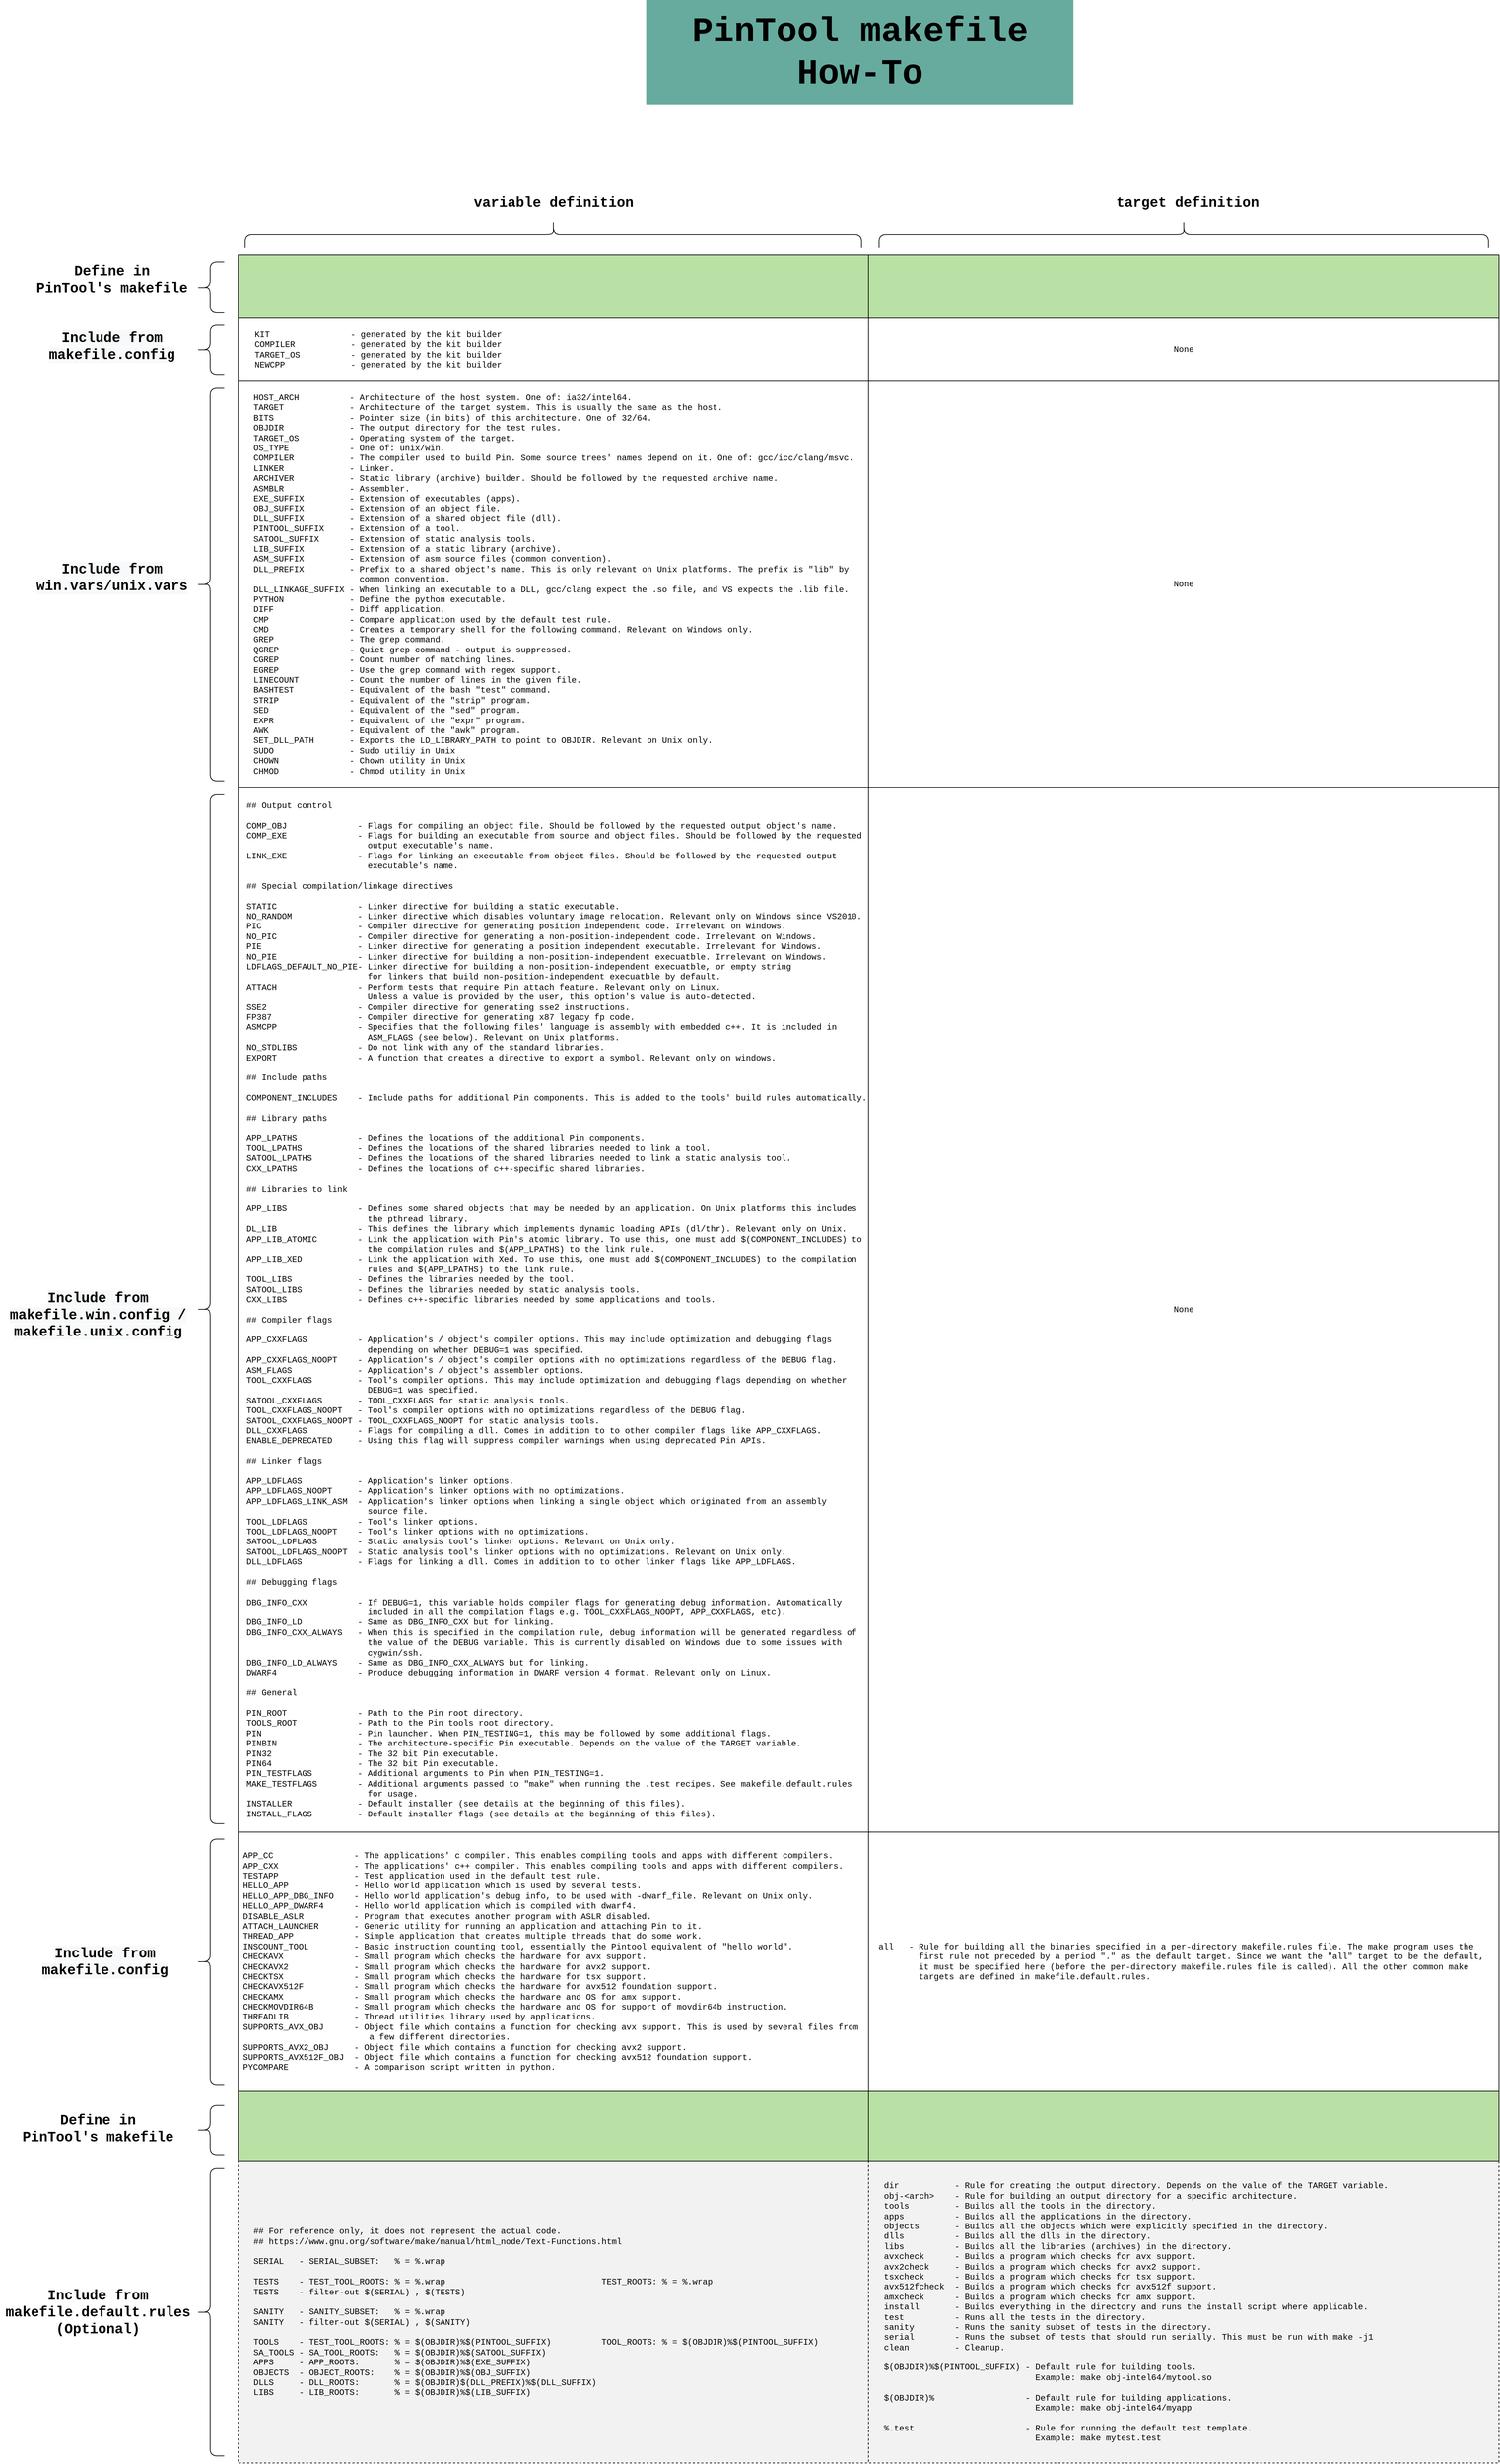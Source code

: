 <mxfile compressed="false" version="16.5.1" type="device">
  <diagram id="liyBdKQC7n4qaKOMsMSS" name="第 1 页">
    <mxGraphModel dx="8907" dy="6029" grid="1" gridSize="10" guides="1" tooltips="1" connect="1" arrows="1" fold="1" page="1" pageScale="1" pageWidth="827" pageHeight="1169" math="0" shadow="0">
      <root>
        <mxCell id="0" />
        <mxCell id="1" parent="0" />
        <mxCell id="MGOL-zu5bAfadH5uUNT9-44" value="" style="rounded=0;whiteSpace=wrap;html=1;fontFamily=Courier New;fontColor=#000000;strokeWidth=1;fillColor=#FFFFFF;" parent="1" vertex="1">
          <mxGeometry x="-160" y="1880" width="900" height="370" as="geometry" />
        </mxCell>
        <mxCell id="MGOL-zu5bAfadH5uUNT9-37" value="" style="rounded=0;whiteSpace=wrap;html=1;fontFamily=Courier New;fontColor=#000000;strokeWidth=1;fillColor=#FFFFFF;" parent="1" vertex="1">
          <mxGeometry x="-1060" y="1880" width="900" height="370" as="geometry" />
        </mxCell>
        <mxCell id="MGOL-zu5bAfadH5uUNT9-32" value="" style="rounded=0;whiteSpace=wrap;html=1;fontFamily=Courier New;fontColor=#000000;strokeWidth=1;fillColor=#FFFFFF;" parent="1" vertex="1">
          <mxGeometry x="-1060" y="-280" width="900" height="90" as="geometry" />
        </mxCell>
        <mxCell id="MGOL-zu5bAfadH5uUNT9-29" value="" style="rounded=0;whiteSpace=wrap;html=1;fontFamily=Courier New;fontColor=#000000;strokeWidth=1;fillColor=#B9E0A5;" parent="1" vertex="1">
          <mxGeometry x="-1060" y="-370" width="900" height="90" as="geometry" />
        </mxCell>
        <mxCell id="MGOL-zu5bAfadH5uUNT9-23" value="" style="rounded=0;whiteSpace=wrap;html=1;fontFamily=Courier New;fontColor=#000000;strokeWidth=1;fillColor=#FFFFFF;" parent="1" vertex="1">
          <mxGeometry x="-1060" y="-190" width="900" height="580" as="geometry" />
        </mxCell>
        <mxCell id="MGOL-zu5bAfadH5uUNT9-22" value="&lt;p style=&quot;line-height: 1.2&quot;&gt;&lt;/p&gt;&lt;div&gt;HOST_ARCH&amp;nbsp; &amp;nbsp; &amp;nbsp; &amp;nbsp; &amp;nbsp; - Architecture of the host system. One of: ia32/intel64.&lt;/div&gt;&lt;div&gt;TARGET&amp;nbsp; &amp;nbsp; &amp;nbsp; &amp;nbsp; &amp;nbsp; &amp;nbsp; &amp;nbsp;- Architecture of the target system. This is usually the same as the host.&lt;/div&gt;&lt;div&gt;BITS&amp;nbsp; &amp;nbsp; &amp;nbsp; &amp;nbsp; &amp;nbsp; &amp;nbsp; &amp;nbsp; &amp;nbsp;- Pointer size (in bits) of this architecture. One of 32/64.&lt;/div&gt;&lt;div&gt;OBJDIR&amp;nbsp; &amp;nbsp; &amp;nbsp; &amp;nbsp; &amp;nbsp; &amp;nbsp; &amp;nbsp;- The output directory for the test rules.&lt;/div&gt;&lt;div&gt;TARGET_OS&amp;nbsp; &amp;nbsp; &amp;nbsp; &amp;nbsp; &amp;nbsp; - Operating system of the target.&lt;/div&gt;&lt;div&gt;OS_TYPE&amp;nbsp; &amp;nbsp; &amp;nbsp; &amp;nbsp; &amp;nbsp; &amp;nbsp; - One of: unix/win.&lt;/div&gt;&lt;div&gt;COMPILER&amp;nbsp; &amp;nbsp; &amp;nbsp; &amp;nbsp; &amp;nbsp; &amp;nbsp;- The compiler used to build Pin. Some source trees&#39; names depend on it. One of: gcc/icc/clang/msvc.&lt;/div&gt;&lt;div&gt;LINKER&amp;nbsp; &amp;nbsp; &amp;nbsp; &amp;nbsp; &amp;nbsp; &amp;nbsp; &amp;nbsp;- Linker.&lt;/div&gt;&lt;div&gt;ARCHIVER&amp;nbsp; &amp;nbsp; &amp;nbsp; &amp;nbsp; &amp;nbsp; &amp;nbsp;- Static library (archive) builder. Should be followed by the requested archive name.&lt;/div&gt;&lt;div&gt;ASMBLR&amp;nbsp; &amp;nbsp; &amp;nbsp; &amp;nbsp; &amp;nbsp; &amp;nbsp; &amp;nbsp;- Assembler.&lt;/div&gt;&lt;div&gt;EXE_SUFFIX&amp;nbsp; &amp;nbsp; &amp;nbsp; &amp;nbsp; &amp;nbsp;- Extension of executables (apps).&lt;/div&gt;&lt;div&gt;OBJ_SUFFIX&amp;nbsp; &amp;nbsp; &amp;nbsp; &amp;nbsp; &amp;nbsp;- Extension of an object file.&lt;/div&gt;&lt;div&gt;DLL_SUFFIX&amp;nbsp; &amp;nbsp; &amp;nbsp; &amp;nbsp; &amp;nbsp;- Extension of a shared object file (dll).&lt;/div&gt;&lt;div&gt;PINTOOL_SUFFIX&amp;nbsp; &amp;nbsp; &amp;nbsp;- Extension of a tool.&lt;/div&gt;&lt;div&gt;SATOOL_SUFFIX&amp;nbsp; &amp;nbsp; &amp;nbsp; - Extension of static analysis tools.&lt;/div&gt;&lt;div&gt;LIB_SUFFIX&amp;nbsp; &amp;nbsp; &amp;nbsp; &amp;nbsp; &amp;nbsp;- Extension of a static library (archive).&lt;/div&gt;&lt;div&gt;ASM_SUFFIX&amp;nbsp; &amp;nbsp; &amp;nbsp; &amp;nbsp; &amp;nbsp;- Extension of asm source files (common convention).&lt;/div&gt;&lt;div&gt;DLL_PREFIX&amp;nbsp; &amp;nbsp; &amp;nbsp; &amp;nbsp; &amp;nbsp;- Prefix to a shared object&#39;s name. This is only relevant on Unix platforms. The prefix is &quot;lib&quot; by&lt;/div&gt;&lt;div&gt;&amp;nbsp; &amp;nbsp; &amp;nbsp; &amp;nbsp; &amp;nbsp; &amp;nbsp; &amp;nbsp; &amp;nbsp; &amp;nbsp; &amp;nbsp; &amp;nbsp;common convention.&lt;/div&gt;&lt;div&gt;DLL_LINKAGE_SUFFIX - When linking an executable to a DLL, gcc/clang expect the .so file, and VS expects the .lib file.&lt;/div&gt;&lt;div&gt;PYTHON&amp;nbsp; &amp;nbsp; &amp;nbsp; &amp;nbsp; &amp;nbsp; &amp;nbsp; &amp;nbsp;- Define the python executable.&lt;/div&gt;&lt;div&gt;DIFF&amp;nbsp; &amp;nbsp; &amp;nbsp; &amp;nbsp; &amp;nbsp; &amp;nbsp; &amp;nbsp; &amp;nbsp;- Diff application.&lt;/div&gt;&lt;div&gt;CMP&amp;nbsp; &amp;nbsp; &amp;nbsp; &amp;nbsp; &amp;nbsp; &amp;nbsp; &amp;nbsp; &amp;nbsp; - Compare application used by the default test rule.&lt;/div&gt;&lt;div&gt;CMD&amp;nbsp; &amp;nbsp; &amp;nbsp; &amp;nbsp; &amp;nbsp; &amp;nbsp; &amp;nbsp; &amp;nbsp; - Creates a temporary shell for the following command. Relevant on Windows only.&lt;/div&gt;&lt;div&gt;GREP&amp;nbsp; &amp;nbsp; &amp;nbsp; &amp;nbsp; &amp;nbsp; &amp;nbsp; &amp;nbsp; &amp;nbsp;- The grep command.&lt;/div&gt;&lt;div&gt;QGREP&amp;nbsp; &amp;nbsp; &amp;nbsp; &amp;nbsp; &amp;nbsp; &amp;nbsp; &amp;nbsp; - Quiet grep command - output is suppressed.&lt;/div&gt;&lt;div&gt;CGREP&amp;nbsp; &amp;nbsp; &amp;nbsp; &amp;nbsp; &amp;nbsp; &amp;nbsp; &amp;nbsp; - Count number of matching lines.&lt;/div&gt;&lt;div&gt;EGREP&amp;nbsp; &amp;nbsp; &amp;nbsp; &amp;nbsp; &amp;nbsp; &amp;nbsp; &amp;nbsp; - Use the grep command with regex support.&lt;/div&gt;&lt;div&gt;LINECOUNT&amp;nbsp; &amp;nbsp; &amp;nbsp; &amp;nbsp; &amp;nbsp; - Count the number of lines in the given file.&lt;/div&gt;&lt;div&gt;BASHTEST&amp;nbsp; &amp;nbsp; &amp;nbsp; &amp;nbsp; &amp;nbsp; &amp;nbsp;- Equivalent of the bash &quot;test&quot; command.&lt;/div&gt;&lt;div&gt;STRIP&amp;nbsp; &amp;nbsp; &amp;nbsp; &amp;nbsp; &amp;nbsp; &amp;nbsp; &amp;nbsp; - Equivalent of the &quot;strip&quot; program.&lt;/div&gt;&lt;div&gt;SED&amp;nbsp; &amp;nbsp; &amp;nbsp; &amp;nbsp; &amp;nbsp; &amp;nbsp; &amp;nbsp; &amp;nbsp; - Equivalent of the &quot;sed&quot; program.&lt;/div&gt;&lt;div&gt;EXPR&amp;nbsp; &amp;nbsp; &amp;nbsp; &amp;nbsp; &amp;nbsp; &amp;nbsp; &amp;nbsp; &amp;nbsp;- Equivalent of the &quot;expr&quot; program.&lt;/div&gt;&lt;div&gt;AWK&amp;nbsp; &amp;nbsp; &amp;nbsp; &amp;nbsp; &amp;nbsp; &amp;nbsp; &amp;nbsp; &amp;nbsp; - Equivalent of the &quot;awk&quot; program.&lt;/div&gt;&lt;div&gt;SET_DLL_PATH&amp;nbsp; &amp;nbsp; &amp;nbsp; &amp;nbsp;- Exports the LD_LIBRARY_PATH to point to OBJDIR. Relevant on Unix only.&lt;/div&gt;&lt;div&gt;SUDO&amp;nbsp; &amp;nbsp; &amp;nbsp; &amp;nbsp; &amp;nbsp; &amp;nbsp; &amp;nbsp; &amp;nbsp;- Sudo utiliy in Unix&lt;/div&gt;&lt;div&gt;CHOWN&amp;nbsp; &amp;nbsp; &amp;nbsp; &amp;nbsp; &amp;nbsp; &amp;nbsp; &amp;nbsp; - Chown utility in Unix&lt;/div&gt;&lt;div&gt;CHMOD&amp;nbsp; &amp;nbsp; &amp;nbsp; &amp;nbsp; &amp;nbsp; &amp;nbsp; &amp;nbsp; - Chmod utility in Unix&lt;/div&gt;&lt;p&gt;&lt;/p&gt;" style="text;html=1;strokeColor=none;fillColor=none;align=left;verticalAlign=middle;whiteSpace=wrap;rounded=0;fontFamily=Courier New;fontColor=#000000;" parent="1" vertex="1">
          <mxGeometry x="-1040" y="-180" width="870" height="560" as="geometry" />
        </mxCell>
        <mxCell id="MGOL-zu5bAfadH5uUNT9-24" value="None" style="rounded=0;whiteSpace=wrap;html=1;fontFamily=Courier New;fontColor=#000000;strokeWidth=1;fillColor=#FFFFFF;" parent="1" vertex="1">
          <mxGeometry x="-160" y="-190" width="900" height="580" as="geometry" />
        </mxCell>
        <mxCell id="MGOL-zu5bAfadH5uUNT9-26" value="" style="rounded=0;whiteSpace=wrap;html=1;fontFamily=Courier New;fontColor=#000000;strokeWidth=1;fillColor=#FFFFFF;" parent="1" vertex="1">
          <mxGeometry x="-1060" y="390" width="900" height="1490" as="geometry" />
        </mxCell>
        <mxCell id="MGOL-zu5bAfadH5uUNT9-27" value="" style="rounded=0;whiteSpace=wrap;html=1;fontFamily=Courier New;fontColor=#000000;strokeWidth=1;fillColor=#B9E0A5;" parent="1" vertex="1">
          <mxGeometry x="-160" y="-370" width="900" height="90" as="geometry" />
        </mxCell>
        <mxCell id="MGOL-zu5bAfadH5uUNT9-31" value="&lt;div&gt;KIT&amp;nbsp; &amp;nbsp; &amp;nbsp; &amp;nbsp; &amp;nbsp; &amp;nbsp; &amp;nbsp; &amp;nbsp; - generated by the kit builder&lt;/div&gt;&lt;div&gt;COMPILER&amp;nbsp; &amp;nbsp; &amp;nbsp; &amp;nbsp; &amp;nbsp; &amp;nbsp;- generated by the kit builder&lt;/div&gt;&lt;div&gt;TARGET_OS&amp;nbsp; &amp;nbsp; &amp;nbsp; &amp;nbsp; &amp;nbsp; - generated by the kit builder&lt;/div&gt;&lt;div&gt;NEWCPP&amp;nbsp; &amp;nbsp; &amp;nbsp; &amp;nbsp; &amp;nbsp; &amp;nbsp; &amp;nbsp;- generated by the kit builder&lt;/div&gt;" style="text;html=1;strokeColor=none;fillColor=none;align=center;verticalAlign=middle;whiteSpace=wrap;rounded=0;fontFamily=Courier New;fontColor=#000000;" parent="1" vertex="1">
          <mxGeometry x="-1050" y="-270" width="380" height="70" as="geometry" />
        </mxCell>
        <mxCell id="MGOL-zu5bAfadH5uUNT9-33" value="None" style="rounded=0;whiteSpace=wrap;html=1;fontFamily=Courier New;fontColor=#000000;strokeWidth=1;fillColor=#FFFFFF;" parent="1" vertex="1">
          <mxGeometry x="-160" y="-280" width="900" height="90" as="geometry" />
        </mxCell>
        <mxCell id="MGOL-zu5bAfadH5uUNT9-35" value="&lt;div&gt;## Output control&lt;/div&gt;&lt;div&gt;&lt;br&gt;&lt;/div&gt;&lt;div&gt;COMP_OBJ&amp;nbsp; &amp;nbsp; &amp;nbsp; &amp;nbsp; &amp;nbsp; &amp;nbsp; &amp;nbsp; - Flags for compiling an object file. Should be followed by the requested output object&#39;s name.&lt;/div&gt;&lt;div&gt;COMP_EXE&amp;nbsp; &amp;nbsp; &amp;nbsp; &amp;nbsp; &amp;nbsp; &amp;nbsp; &amp;nbsp; - Flags for building an executable from source and object files. Should be followed by the requested&lt;/div&gt;&lt;div&gt;&amp;nbsp; &amp;nbsp; &amp;nbsp; &amp;nbsp; &amp;nbsp; &amp;nbsp; &amp;nbsp; &amp;nbsp; &amp;nbsp; &amp;nbsp; &amp;nbsp; &amp;nbsp; output executable&#39;s name.&lt;/div&gt;&lt;div&gt;LINK_EXE&amp;nbsp; &amp;nbsp; &amp;nbsp; &amp;nbsp; &amp;nbsp; &amp;nbsp; &amp;nbsp; - Flags for linking an executable from object files. Should be followed by the requested output&lt;/div&gt;&lt;div&gt;&amp;nbsp; &amp;nbsp; &amp;nbsp; &amp;nbsp; &amp;nbsp; &amp;nbsp; &amp;nbsp; &amp;nbsp; &amp;nbsp; &amp;nbsp; &amp;nbsp; &amp;nbsp; executable&#39;s name.&lt;/div&gt;&lt;div&gt;&lt;br&gt;&lt;/div&gt;&lt;div&gt;## Special compilation/linkage directives&lt;/div&gt;&lt;div&gt;&lt;br&gt;&lt;/div&gt;&lt;div&gt;STATIC&amp;nbsp; &amp;nbsp; &amp;nbsp; &amp;nbsp; &amp;nbsp; &amp;nbsp; &amp;nbsp; &amp;nbsp; - Linker directive for building a static executable.&lt;/div&gt;&lt;div&gt;NO_RANDOM&amp;nbsp; &amp;nbsp; &amp;nbsp; &amp;nbsp; &amp;nbsp; &amp;nbsp; &amp;nbsp;- Linker directive which disables voluntary image relocation. Relevant only on Windows since VS2010.&lt;/div&gt;&lt;div&gt;PIC&amp;nbsp; &amp;nbsp; &amp;nbsp; &amp;nbsp; &amp;nbsp; &amp;nbsp; &amp;nbsp; &amp;nbsp; &amp;nbsp; &amp;nbsp;- Compiler directive for generating position independent code. Irrelevant on Windows.&lt;/div&gt;&lt;div&gt;NO_PIC&amp;nbsp; &amp;nbsp; &amp;nbsp; &amp;nbsp; &amp;nbsp; &amp;nbsp; &amp;nbsp; &amp;nbsp; - Compiler directive for generating a non-position-independent code. Irrelevant on Windows.&lt;/div&gt;&lt;div&gt;PIE&amp;nbsp; &amp;nbsp; &amp;nbsp; &amp;nbsp; &amp;nbsp; &amp;nbsp; &amp;nbsp; &amp;nbsp; &amp;nbsp; &amp;nbsp;- Linker directive for generating a position independent executable. Irrelevant for Windows.&lt;/div&gt;&lt;div&gt;NO_PIE&amp;nbsp; &amp;nbsp; &amp;nbsp; &amp;nbsp; &amp;nbsp; &amp;nbsp; &amp;nbsp; &amp;nbsp; - Linker directive for building a non-position-independent execuatble. Irrelevant on Windows.&lt;/div&gt;&lt;div&gt;LDFLAGS_DEFAULT_NO_PIE- Linker directive for building a non-position-independent execuatble, or empty string&lt;/div&gt;&lt;div&gt;&amp;nbsp; &amp;nbsp; &amp;nbsp; &amp;nbsp; &amp;nbsp; &amp;nbsp; &amp;nbsp; &amp;nbsp; &amp;nbsp; &amp;nbsp; &amp;nbsp; &amp;nbsp; for linkers that build non-position-independent execuatble by default.&lt;/div&gt;&lt;div&gt;ATTACH&amp;nbsp; &amp;nbsp; &amp;nbsp; &amp;nbsp; &amp;nbsp; &amp;nbsp; &amp;nbsp; &amp;nbsp; - Perform tests that require Pin attach feature. Relevant only on Linux.&lt;/div&gt;&lt;div&gt;&amp;nbsp; &amp;nbsp; &amp;nbsp; &amp;nbsp; &amp;nbsp; &amp;nbsp; &amp;nbsp; &amp;nbsp; &amp;nbsp; &amp;nbsp; &amp;nbsp; &amp;nbsp; Unless a value is provided by the user, this option&#39;s value is auto-detected.&lt;/div&gt;&lt;div&gt;SSE2&amp;nbsp; &amp;nbsp; &amp;nbsp; &amp;nbsp; &amp;nbsp; &amp;nbsp; &amp;nbsp; &amp;nbsp; &amp;nbsp; - Compiler directive for generating sse2 instructions.&lt;/div&gt;&lt;div&gt;FP387&amp;nbsp; &amp;nbsp; &amp;nbsp; &amp;nbsp; &amp;nbsp; &amp;nbsp; &amp;nbsp; &amp;nbsp; &amp;nbsp;- Compiler directive for generating x87 legacy fp code.&lt;/div&gt;&lt;div&gt;ASMCPP&amp;nbsp; &amp;nbsp; &amp;nbsp; &amp;nbsp; &amp;nbsp; &amp;nbsp; &amp;nbsp; &amp;nbsp; - Specifies that the following files&#39; language is assembly with embedded c++. It is included in&lt;/div&gt;&lt;div&gt;&amp;nbsp; &amp;nbsp; &amp;nbsp; &amp;nbsp; &amp;nbsp; &amp;nbsp; &amp;nbsp; &amp;nbsp; &amp;nbsp; &amp;nbsp; &amp;nbsp; &amp;nbsp; ASM_FLAGS (see below). Relevant on Unix platforms.&lt;/div&gt;&lt;div&gt;NO_STDLIBS&amp;nbsp; &amp;nbsp; &amp;nbsp; &amp;nbsp; &amp;nbsp; &amp;nbsp; - Do not link with any of the standard libraries.&lt;/div&gt;&lt;div&gt;EXPORT&amp;nbsp; &amp;nbsp; &amp;nbsp; &amp;nbsp; &amp;nbsp; &amp;nbsp; &amp;nbsp; &amp;nbsp; - A function that creates a directive to export a symbol. Relevant only on windows.&lt;/div&gt;&lt;div&gt;&lt;br&gt;&lt;/div&gt;&lt;div&gt;## Include paths&lt;/div&gt;&lt;div&gt;&lt;br&gt;&lt;/div&gt;&lt;div&gt;COMPONENT_INCLUDES&amp;nbsp; &amp;nbsp; - Include paths for additional Pin components. This is added to the tools&#39; build rules automatically.&lt;/div&gt;&lt;div&gt;&lt;br&gt;&lt;/div&gt;&lt;div&gt;## Library paths&lt;/div&gt;&lt;div&gt;&lt;br&gt;&lt;/div&gt;&lt;div&gt;APP_LPATHS&amp;nbsp; &amp;nbsp; &amp;nbsp; &amp;nbsp; &amp;nbsp; &amp;nbsp; - Defines the locations of the additional Pin components.&lt;/div&gt;&lt;div&gt;TOOL_LPATHS&amp;nbsp; &amp;nbsp; &amp;nbsp; &amp;nbsp; &amp;nbsp; &amp;nbsp;- Defines the locations of the shared libraries needed to link a tool.&lt;/div&gt;&lt;div&gt;SATOOL_LPATHS&amp;nbsp; &amp;nbsp; &amp;nbsp; &amp;nbsp; &amp;nbsp;- Defines the locations of the shared libraries needed to link a static analysis tool.&lt;/div&gt;&lt;div&gt;CXX_LPATHS&amp;nbsp; &amp;nbsp; &amp;nbsp; &amp;nbsp; &amp;nbsp; &amp;nbsp; - Defines the locations of c++-specific shared libraries.&lt;/div&gt;&lt;div&gt;&lt;br&gt;&lt;/div&gt;&lt;div&gt;## Libraries to link&lt;/div&gt;&lt;div&gt;&lt;br&gt;&lt;/div&gt;&lt;div&gt;APP_LIBS&amp;nbsp; &amp;nbsp; &amp;nbsp; &amp;nbsp; &amp;nbsp; &amp;nbsp; &amp;nbsp; - Defines some shared objects that may be needed by an application. On Unix platforms this includes&lt;/div&gt;&lt;div&gt;&amp;nbsp; &amp;nbsp; &amp;nbsp; &amp;nbsp; &amp;nbsp; &amp;nbsp; &amp;nbsp; &amp;nbsp; &amp;nbsp; &amp;nbsp; &amp;nbsp; &amp;nbsp; the pthread library.&lt;/div&gt;&lt;div&gt;DL_LIB&amp;nbsp; &amp;nbsp; &amp;nbsp; &amp;nbsp; &amp;nbsp; &amp;nbsp; &amp;nbsp; &amp;nbsp; - This defines the library which implements dynamic loading APIs (dl/thr). Relevant only on Unix.&lt;/div&gt;&lt;div&gt;APP_LIB_ATOMIC&amp;nbsp; &amp;nbsp; &amp;nbsp; &amp;nbsp; - Link the application with Pin&#39;s atomic library. To use this, one must add $(COMPONENT_INCLUDES) to&lt;/div&gt;&lt;div&gt;&amp;nbsp; &amp;nbsp; &amp;nbsp; &amp;nbsp; &amp;nbsp; &amp;nbsp; &amp;nbsp; &amp;nbsp; &amp;nbsp; &amp;nbsp; &amp;nbsp; &amp;nbsp; the compilation rules and $(APP_LPATHS) to the link rule.&lt;/div&gt;&lt;div&gt;APP_LIB_XED&amp;nbsp; &amp;nbsp; &amp;nbsp; &amp;nbsp; &amp;nbsp; &amp;nbsp;- Link the application with Xed. To use this, one must add $(COMPONENT_INCLUDES) to the compilation&lt;/div&gt;&lt;div&gt;&amp;nbsp; &amp;nbsp; &amp;nbsp; &amp;nbsp; &amp;nbsp; &amp;nbsp; &amp;nbsp; &amp;nbsp; &amp;nbsp; &amp;nbsp; &amp;nbsp; &amp;nbsp; rules and $(APP_LPATHS) to the link rule.&lt;/div&gt;&lt;div&gt;TOOL_LIBS&amp;nbsp; &amp;nbsp; &amp;nbsp; &amp;nbsp; &amp;nbsp; &amp;nbsp; &amp;nbsp;- Defines the libraries needed by the tool.&lt;/div&gt;&lt;div&gt;SATOOL_LIBS&amp;nbsp; &amp;nbsp; &amp;nbsp; &amp;nbsp; &amp;nbsp; &amp;nbsp;- Defines the libraries needed by static analysis tools.&lt;/div&gt;&lt;div&gt;CXX_LIBS&amp;nbsp; &amp;nbsp; &amp;nbsp; &amp;nbsp; &amp;nbsp; &amp;nbsp; &amp;nbsp; - Defines c++-specific libraries needed by some applications and tools.&lt;/div&gt;&lt;div&gt;&lt;br&gt;&lt;/div&gt;&lt;div&gt;## Compiler flags&lt;/div&gt;&lt;div&gt;&lt;br&gt;&lt;/div&gt;&lt;div&gt;APP_CXXFLAGS&amp;nbsp; &amp;nbsp; &amp;nbsp; &amp;nbsp; &amp;nbsp; - Application&#39;s / object&#39;s compiler options. This may include optimization and debugging flags&lt;/div&gt;&lt;div&gt;&amp;nbsp; &amp;nbsp; &amp;nbsp; &amp;nbsp; &amp;nbsp; &amp;nbsp; &amp;nbsp; &amp;nbsp; &amp;nbsp; &amp;nbsp; &amp;nbsp; &amp;nbsp; depending on whether DEBUG=1 was specified.&lt;/div&gt;&lt;div&gt;APP_CXXFLAGS_NOOPT&amp;nbsp; &amp;nbsp; - Application&#39;s / object&#39;s compiler options with no optimizations regardless of the DEBUG flag.&lt;/div&gt;&lt;div&gt;ASM_FLAGS&amp;nbsp; &amp;nbsp; &amp;nbsp; &amp;nbsp; &amp;nbsp; &amp;nbsp; &amp;nbsp;- Application&#39;s / object&#39;s assembler options.&lt;/div&gt;&lt;div&gt;TOOL_CXXFLAGS&amp;nbsp; &amp;nbsp; &amp;nbsp; &amp;nbsp; &amp;nbsp;- Tool&#39;s compiler options. This may include optimization and debugging flags depending on whether&lt;/div&gt;&lt;div&gt;&amp;nbsp; &amp;nbsp; &amp;nbsp; &amp;nbsp; &amp;nbsp; &amp;nbsp; &amp;nbsp; &amp;nbsp; &amp;nbsp; &amp;nbsp; &amp;nbsp; &amp;nbsp; DEBUG=1 was specified.&lt;/div&gt;&lt;div&gt;SATOOL_CXXFLAGS&amp;nbsp; &amp;nbsp; &amp;nbsp; &amp;nbsp;- TOOL_CXXFLAGS for static analysis tools.&lt;/div&gt;&lt;div&gt;TOOL_CXXFLAGS_NOOPT&amp;nbsp; &amp;nbsp;- Tool&#39;s compiler options with no optimizations regardless of the DEBUG flag.&lt;/div&gt;&lt;div&gt;SATOOL_CXXFLAGS_NOOPT - TOOL_CXXFLAGS_NOOPT for static analysis tools.&lt;/div&gt;&lt;div&gt;DLL_CXXFLAGS&amp;nbsp; &amp;nbsp; &amp;nbsp; &amp;nbsp; &amp;nbsp; - Flags for compiling a dll. Comes in addition to to other compiler flags like APP_CXXFLAGS.&lt;/div&gt;&lt;div&gt;ENABLE_DEPRECATED&amp;nbsp; &amp;nbsp; &amp;nbsp;- Using this flag will suppress compiler warnings when using deprecated Pin APIs.&lt;/div&gt;&lt;div&gt;&lt;br&gt;&lt;/div&gt;&lt;div&gt;## Linker flags&lt;/div&gt;&lt;div&gt;&lt;br&gt;&lt;/div&gt;&lt;div&gt;APP_LDFLAGS&amp;nbsp; &amp;nbsp; &amp;nbsp; &amp;nbsp; &amp;nbsp; &amp;nbsp;- Application&#39;s linker options.&lt;/div&gt;&lt;div&gt;APP_LDFLAGS_NOOPT&amp;nbsp; &amp;nbsp; &amp;nbsp;- Application&#39;s linker options with no optimizations.&lt;/div&gt;&lt;div&gt;APP_LDFLAGS_LINK_ASM&amp;nbsp; - Application&#39;s linker options when linking a single object which originated from an assembly&lt;/div&gt;&lt;div&gt;&amp;nbsp; &amp;nbsp; &amp;nbsp; &amp;nbsp; &amp;nbsp; &amp;nbsp; &amp;nbsp; &amp;nbsp; &amp;nbsp; &amp;nbsp; &amp;nbsp; &amp;nbsp; source file.&lt;/div&gt;&lt;div&gt;TOOL_LDFLAGS&amp;nbsp; &amp;nbsp; &amp;nbsp; &amp;nbsp; &amp;nbsp; - Tool&#39;s linker options.&lt;/div&gt;&lt;div&gt;TOOL_LDFLAGS_NOOPT&amp;nbsp; &amp;nbsp; - Tool&#39;s linker options with no optimizations.&lt;/div&gt;&lt;div&gt;SATOOL_LDFLAGS&amp;nbsp; &amp;nbsp; &amp;nbsp; &amp;nbsp; - Static analysis tool&#39;s linker options. Relevant on Unix only.&lt;/div&gt;&lt;div&gt;SATOOL_LDFLAGS_NOOPT&amp;nbsp; - Static analysis tool&#39;s linker options with no optimizations. Relevant on Unix only.&lt;/div&gt;&lt;div&gt;DLL_LDFLAGS&amp;nbsp; &amp;nbsp; &amp;nbsp; &amp;nbsp; &amp;nbsp; &amp;nbsp;- Flags for linking a dll. Comes in addition to to other linker flags like APP_LDFLAGS.&lt;/div&gt;&lt;div&gt;&lt;br&gt;&lt;/div&gt;&lt;div&gt;## Debugging flags&lt;/div&gt;&lt;div&gt;&lt;br&gt;&lt;/div&gt;&lt;div&gt;DBG_INFO_CXX&amp;nbsp; &amp;nbsp; &amp;nbsp; &amp;nbsp; &amp;nbsp; - If DEBUG=1, this variable holds compiler flags for generating debug information. Automatically&lt;/div&gt;&lt;div&gt;&amp;nbsp; &amp;nbsp; &amp;nbsp; &amp;nbsp; &amp;nbsp; &amp;nbsp; &amp;nbsp; &amp;nbsp; &amp;nbsp; &amp;nbsp; &amp;nbsp; &amp;nbsp; included in all the compilation flags e.g. TOOL_CXXFLAGS_NOOPT, APP_CXXFLAGS, etc).&lt;/div&gt;&lt;div&gt;DBG_INFO_LD&amp;nbsp; &amp;nbsp; &amp;nbsp; &amp;nbsp; &amp;nbsp; &amp;nbsp;- Same as DBG_INFO_CXX but for linking.&lt;/div&gt;&lt;div&gt;DBG_INFO_CXX_ALWAYS&amp;nbsp; &amp;nbsp;- When this is specified in the compilation rule, debug information will be generated regardless of&lt;/div&gt;&lt;div&gt;&amp;nbsp; &amp;nbsp; &amp;nbsp; &amp;nbsp; &amp;nbsp; &amp;nbsp; &amp;nbsp; &amp;nbsp; &amp;nbsp; &amp;nbsp; &amp;nbsp; &amp;nbsp; the value of the DEBUG variable. This is currently disabled on Windows due to some issues with&lt;/div&gt;&lt;div&gt;&amp;nbsp; &amp;nbsp; &amp;nbsp; &amp;nbsp; &amp;nbsp; &amp;nbsp; &amp;nbsp; &amp;nbsp; &amp;nbsp; &amp;nbsp; &amp;nbsp; &amp;nbsp; cygwin/ssh.&lt;/div&gt;&lt;div&gt;DBG_INFO_LD_ALWAYS&amp;nbsp; &amp;nbsp; - Same as DBG_INFO_CXX_ALWAYS but for linking.&lt;/div&gt;&lt;div&gt;DWARF4&amp;nbsp; &amp;nbsp; &amp;nbsp; &amp;nbsp; &amp;nbsp; &amp;nbsp; &amp;nbsp; &amp;nbsp; - Produce debugging information in DWARF version 4 format. Relevant only on Linux.&lt;/div&gt;&lt;div&gt;&lt;br&gt;&lt;/div&gt;&lt;div&gt;## General&lt;/div&gt;&lt;div&gt;&lt;br&gt;&lt;/div&gt;&lt;div&gt;PIN_ROOT&amp;nbsp; &amp;nbsp; &amp;nbsp; &amp;nbsp; &amp;nbsp; &amp;nbsp; &amp;nbsp; - Path to the Pin root directory.&lt;/div&gt;&lt;div&gt;TOOLS_ROOT&amp;nbsp; &amp;nbsp; &amp;nbsp; &amp;nbsp; &amp;nbsp; &amp;nbsp; - Path to the Pin tools root directory.&lt;/div&gt;&lt;div&gt;PIN&amp;nbsp; &amp;nbsp; &amp;nbsp; &amp;nbsp; &amp;nbsp; &amp;nbsp; &amp;nbsp; &amp;nbsp; &amp;nbsp; &amp;nbsp;- Pin launcher. When PIN_TESTING=1, this may be followed by some additional flags.&lt;/div&gt;&lt;div&gt;PINBIN&amp;nbsp; &amp;nbsp; &amp;nbsp; &amp;nbsp; &amp;nbsp; &amp;nbsp; &amp;nbsp; &amp;nbsp; - The architecture-specific Pin executable. Depends on the value of the TARGET variable.&lt;/div&gt;&lt;div&gt;PIN32&amp;nbsp; &amp;nbsp; &amp;nbsp; &amp;nbsp; &amp;nbsp; &amp;nbsp; &amp;nbsp; &amp;nbsp; &amp;nbsp;- The 32 bit Pin executable.&lt;/div&gt;&lt;div&gt;PIN64&amp;nbsp; &amp;nbsp; &amp;nbsp; &amp;nbsp; &amp;nbsp; &amp;nbsp; &amp;nbsp; &amp;nbsp; &amp;nbsp;- The 32 bit Pin executable.&lt;/div&gt;&lt;div&gt;PIN_TESTFLAGS&amp;nbsp; &amp;nbsp; &amp;nbsp; &amp;nbsp; &amp;nbsp;- Additional arguments to Pin when PIN_TESTING=1.&lt;/div&gt;&lt;div&gt;MAKE_TESTFLAGS&amp;nbsp; &amp;nbsp; &amp;nbsp; &amp;nbsp; - Additional arguments passed to &quot;make&quot; when running the .test recipes. See makefile.default.rules&lt;/div&gt;&lt;div&gt;&amp;nbsp; &amp;nbsp; &amp;nbsp; &amp;nbsp; &amp;nbsp; &amp;nbsp; &amp;nbsp; &amp;nbsp; &amp;nbsp; &amp;nbsp; &amp;nbsp; &amp;nbsp; for usage.&lt;/div&gt;&lt;div&gt;INSTALLER&amp;nbsp; &amp;nbsp; &amp;nbsp; &amp;nbsp; &amp;nbsp; &amp;nbsp; &amp;nbsp;- Default installer (see details at the beginning of this files).&lt;/div&gt;&lt;div&gt;INSTALL_FLAGS&amp;nbsp; &amp;nbsp; &amp;nbsp; &amp;nbsp; &amp;nbsp;- Default installer flags (see details at the beginning of this files).&lt;/div&gt;" style="text;html=1;strokeColor=none;fillColor=none;align=left;verticalAlign=middle;whiteSpace=wrap;rounded=0;fontFamily=Courier New;fontColor=#000000;" parent="1" vertex="1">
          <mxGeometry x="-1050" y="400" width="910" height="1470" as="geometry" />
        </mxCell>
        <mxCell id="MGOL-zu5bAfadH5uUNT9-36" value="&lt;div&gt;APP_CC&amp;nbsp; &amp;nbsp; &amp;nbsp; &amp;nbsp; &amp;nbsp; &amp;nbsp; &amp;nbsp; &amp;nbsp; - The applications&#39; c compiler. This enables compiling tools and apps with different compilers.&lt;/div&gt;&lt;div&gt;APP_CXX&amp;nbsp; &amp;nbsp; &amp;nbsp; &amp;nbsp; &amp;nbsp; &amp;nbsp; &amp;nbsp; &amp;nbsp;- The applications&#39; c++ compiler. This enables compiling tools and apps with different compilers.&lt;/div&gt;&lt;div&gt;TESTAPP&amp;nbsp; &amp;nbsp; &amp;nbsp; &amp;nbsp; &amp;nbsp; &amp;nbsp; &amp;nbsp; &amp;nbsp;- Test application used in the default test rule.&lt;/div&gt;&lt;div&gt;HELLO_APP&amp;nbsp; &amp;nbsp; &amp;nbsp; &amp;nbsp; &amp;nbsp; &amp;nbsp; &amp;nbsp;- Hello world application which is used by several tests.&lt;/div&gt;&lt;div&gt;HELLO_APP_DBG_INFO&amp;nbsp; &amp;nbsp; - Hello world application&#39;s debug info, to be used with -dwarf_file. Relevant on Unix only.&amp;nbsp;&lt;/div&gt;&lt;div&gt;HELLO_APP_DWARF4&amp;nbsp; &amp;nbsp; &amp;nbsp; - Hello world application which is compiled with dwarf4.&lt;/div&gt;&lt;div&gt;DISABLE_ASLR&amp;nbsp; &amp;nbsp; &amp;nbsp; &amp;nbsp; &amp;nbsp; - Program that executes another program with ASLR disabled.&lt;/div&gt;&lt;div&gt;ATTACH_LAUNCHER&amp;nbsp; &amp;nbsp; &amp;nbsp; &amp;nbsp;- Generic utility for running an application and attaching Pin to it.&lt;/div&gt;&lt;div&gt;THREAD_APP&amp;nbsp; &amp;nbsp; &amp;nbsp; &amp;nbsp; &amp;nbsp; &amp;nbsp; - Simple application that creates multiple threads that do some work.&lt;/div&gt;&lt;div&gt;INSCOUNT_TOOL&amp;nbsp; &amp;nbsp; &amp;nbsp; &amp;nbsp; &amp;nbsp;- Basic instruction counting tool, essentially the Pintool equivalent of &quot;hello world&quot;.&lt;/div&gt;&lt;div&gt;CHECKAVX&amp;nbsp; &amp;nbsp; &amp;nbsp; &amp;nbsp; &amp;nbsp; &amp;nbsp; &amp;nbsp; - Small program which checks the hardware for avx support.&lt;/div&gt;&lt;div&gt;CHECKAVX2&amp;nbsp; &amp;nbsp; &amp;nbsp; &amp;nbsp; &amp;nbsp; &amp;nbsp; &amp;nbsp;- Small program which checks the hardware for avx2 support.&lt;/div&gt;&lt;div&gt;CHECKTSX&amp;nbsp; &amp;nbsp; &amp;nbsp; &amp;nbsp; &amp;nbsp; &amp;nbsp; &amp;nbsp; - Small program which checks the hardware for tsx support.&lt;/div&gt;&lt;div&gt;CHECKAVX512F&amp;nbsp; &amp;nbsp; &amp;nbsp; &amp;nbsp; &amp;nbsp; - Small program which checks the hardware for avx512 foundation support.&lt;/div&gt;&lt;div&gt;CHECKAMX&amp;nbsp; &amp;nbsp; &amp;nbsp; &amp;nbsp; &amp;nbsp; &amp;nbsp; &amp;nbsp; - Small program which checks the hardware and OS for amx support.&lt;/div&gt;&lt;div&gt;CHECKMOVDIR64B&amp;nbsp; &amp;nbsp; &amp;nbsp; &amp;nbsp; - Small program which checks the hardware and OS for support of movdir64b instruction.&lt;/div&gt;&lt;div&gt;THREADLIB&amp;nbsp; &amp;nbsp; &amp;nbsp; &amp;nbsp; &amp;nbsp; &amp;nbsp; &amp;nbsp;- Thread utilities library used by applications.&lt;/div&gt;&lt;div&gt;SUPPORTS_AVX_OBJ&amp;nbsp; &amp;nbsp; &amp;nbsp; - Object file which contains a function for checking avx support. This is used by several files from&lt;/div&gt;&lt;div&gt;&amp;nbsp; &amp;nbsp; &amp;nbsp; &amp;nbsp; &amp;nbsp; &amp;nbsp; &amp;nbsp; &amp;nbsp; &amp;nbsp; &amp;nbsp; &amp;nbsp; &amp;nbsp; &amp;nbsp;a few different directories.&lt;/div&gt;&lt;div&gt;SUPPORTS_AVX2_OBJ&amp;nbsp; &amp;nbsp; &amp;nbsp;- Object file which contains a function for checking avx2 support.&lt;/div&gt;&lt;div&gt;SUPPORTS_AVX512F_OBJ&amp;nbsp; - Object file which contains a function for checking avx512 foundation support.&lt;/div&gt;&lt;div&gt;PYCOMPARE&amp;nbsp; &amp;nbsp; &amp;nbsp; &amp;nbsp; &amp;nbsp; &amp;nbsp; &amp;nbsp;- A comparison script written in python.&lt;/div&gt;" style="text;html=1;strokeColor=none;fillColor=none;align=left;verticalAlign=middle;whiteSpace=wrap;rounded=0;fontFamily=Courier New;fontColor=#000000;" parent="1" vertex="1">
          <mxGeometry x="-1055" y="1895" width="890" height="340" as="geometry" />
        </mxCell>
        <mxCell id="MGOL-zu5bAfadH5uUNT9-38" value="None" style="rounded=0;whiteSpace=wrap;html=1;fontFamily=Courier New;fontColor=#000000;strokeWidth=1;fillColor=#FFFFFF;" parent="1" vertex="1">
          <mxGeometry x="-160" y="390" width="900" height="1490" as="geometry" />
        </mxCell>
        <mxCell id="MGOL-zu5bAfadH5uUNT9-40" value="&lt;div&gt;&amp;nbsp;all&amp;nbsp; &amp;nbsp;- Rule for building all the binaries specified in a per-directory makefile.rules file. The make program uses the&lt;/div&gt;&lt;div&gt;&amp;nbsp; &amp;nbsp; &amp;nbsp; &amp;nbsp; &amp;nbsp;first rule not preceded by a period &quot;.&quot; as the default target. Since we want the &quot;all&quot; target to be the default,&lt;/div&gt;&lt;div&gt;&amp;nbsp; &amp;nbsp; &amp;nbsp; &amp;nbsp; &amp;nbsp;it must be specified here (before the per-directory makefile.rules file is called). All the other common make&lt;/div&gt;&lt;div&gt;&amp;nbsp; &amp;nbsp; &amp;nbsp; &amp;nbsp; &amp;nbsp;targets are defined in makefile.default.rules.&lt;/div&gt;" style="text;html=1;strokeColor=none;fillColor=none;align=left;verticalAlign=middle;whiteSpace=wrap;rounded=0;fontFamily=Courier New;fontColor=#000000;" parent="1" vertex="1">
          <mxGeometry x="-155" y="2029" width="880" height="72" as="geometry" />
        </mxCell>
        <mxCell id="MGOL-zu5bAfadH5uUNT9-43" value="" style="rounded=0;whiteSpace=wrap;html=1;fontFamily=Courier New;fontColor=#000000;strokeWidth=1;fillColor=#F2F2F2;dashed=1;" parent="1" vertex="1">
          <mxGeometry x="-1060" y="2350" width="900" height="430" as="geometry" />
        </mxCell>
        <mxCell id="MGOL-zu5bAfadH5uUNT9-45" value="" style="rounded=0;whiteSpace=wrap;html=1;fontFamily=Courier New;fontColor=#000000;strokeWidth=1;fillColor=#F2F2F2;dashed=1;" parent="1" vertex="1">
          <mxGeometry x="-160" y="2350" width="900" height="430" as="geometry" />
        </mxCell>
        <mxCell id="MGOL-zu5bAfadH5uUNT9-46" value="&lt;div&gt;dir&amp;nbsp; &amp;nbsp; &amp;nbsp; &amp;nbsp; &amp;nbsp; &amp;nbsp;- Rule for creating the output directory. Depends on the value of the TARGET variable.&lt;/div&gt;&lt;div&gt;obj-&amp;lt;arch&amp;gt;&amp;nbsp; &amp;nbsp; - Rule for building an output directory for a specific architecture.&lt;/div&gt;&lt;div&gt;tools&amp;nbsp; &amp;nbsp; &amp;nbsp; &amp;nbsp; &amp;nbsp;- Builds all the tools in the directory.&lt;/div&gt;&lt;div&gt;apps&amp;nbsp; &amp;nbsp; &amp;nbsp; &amp;nbsp; &amp;nbsp; - Builds all the applications in the directory.&lt;/div&gt;&lt;div&gt;objects&amp;nbsp; &amp;nbsp; &amp;nbsp; &amp;nbsp;- Builds all the objects which were explicitly specified in the directory.&lt;/div&gt;&lt;div&gt;dlls&amp;nbsp; &amp;nbsp; &amp;nbsp; &amp;nbsp; &amp;nbsp; - Builds all the dlls in the directory.&lt;/div&gt;&lt;div&gt;libs&amp;nbsp; &amp;nbsp; &amp;nbsp; &amp;nbsp; &amp;nbsp; - Builds all the libraries (archives) in the directory.&lt;/div&gt;&lt;div&gt;avxcheck&amp;nbsp; &amp;nbsp; &amp;nbsp; - Builds a program which checks for avx support.&lt;/div&gt;&lt;div&gt;avx2check&amp;nbsp; &amp;nbsp; &amp;nbsp;- Builds a program which checks for avx2 support.&lt;/div&gt;&lt;div&gt;tsxcheck&amp;nbsp; &amp;nbsp; &amp;nbsp; - Builds a program which checks for tsx support.&lt;/div&gt;&lt;div&gt;avx512fcheck&amp;nbsp; - Builds a program which checks for avx512f support.&lt;/div&gt;&lt;div&gt;amxcheck&amp;nbsp; &amp;nbsp; &amp;nbsp; - Builds a program which checks for amx support.&lt;/div&gt;&lt;div&gt;install&amp;nbsp; &amp;nbsp; &amp;nbsp; &amp;nbsp;- Builds everything in the directory and runs the install script where applicable.&lt;/div&gt;&lt;div&gt;test&amp;nbsp; &amp;nbsp; &amp;nbsp; &amp;nbsp; &amp;nbsp; - Runs all the tests in the directory.&lt;/div&gt;&lt;div&gt;sanity&amp;nbsp; &amp;nbsp; &amp;nbsp; &amp;nbsp; - Runs the sanity subset of tests in the directory.&lt;/div&gt;&lt;div&gt;serial&amp;nbsp; &amp;nbsp; &amp;nbsp; &amp;nbsp; - Runs the subset of tests that should run serially. This must be run with make -j1&lt;/div&gt;&lt;div&gt;clean&amp;nbsp; &amp;nbsp; &amp;nbsp; &amp;nbsp; &amp;nbsp;- Cleanup.&lt;/div&gt;&lt;div&gt;&lt;br&gt;&lt;/div&gt;&lt;div&gt;$(OBJDIR)%$(PINTOOL_SUFFIX) - Default rule for building tools.&lt;/div&gt;&lt;div&gt;&amp;nbsp; &amp;nbsp; &amp;nbsp; &amp;nbsp; &amp;nbsp; &amp;nbsp; &amp;nbsp; &amp;nbsp; &amp;nbsp; &amp;nbsp; &amp;nbsp; &amp;nbsp; &amp;nbsp; &amp;nbsp; &amp;nbsp; Example: make obj-intel64/mytool.so&lt;/div&gt;&lt;div&gt;&lt;br&gt;&lt;/div&gt;&lt;div&gt;$(OBJDIR)%&amp;nbsp; &amp;nbsp; &amp;nbsp; &amp;nbsp; &amp;nbsp; &amp;nbsp; &amp;nbsp; &amp;nbsp; &amp;nbsp; - Default rule for building applications.&lt;/div&gt;&lt;div&gt;&amp;nbsp; &amp;nbsp; &amp;nbsp; &amp;nbsp; &amp;nbsp; &amp;nbsp; &amp;nbsp; &amp;nbsp; &amp;nbsp; &amp;nbsp; &amp;nbsp; &amp;nbsp; &amp;nbsp; &amp;nbsp; &amp;nbsp; Example: make obj-intel64/myapp&lt;/div&gt;&lt;div&gt;&lt;br&gt;&lt;/div&gt;&lt;div&gt;%.test&amp;nbsp; &amp;nbsp; &amp;nbsp; &amp;nbsp; &amp;nbsp; &amp;nbsp; &amp;nbsp; &amp;nbsp; &amp;nbsp; &amp;nbsp; &amp;nbsp; - Rule for running the default test template.&lt;/div&gt;&lt;div&gt;&amp;nbsp; &amp;nbsp; &amp;nbsp; &amp;nbsp; &amp;nbsp; &amp;nbsp; &amp;nbsp; &amp;nbsp; &amp;nbsp; &amp;nbsp; &amp;nbsp; &amp;nbsp; &amp;nbsp; &amp;nbsp; &amp;nbsp; Example: make mytest.test&lt;/div&gt;" style="text;html=1;strokeColor=none;fillColor=none;align=left;verticalAlign=middle;whiteSpace=wrap;rounded=0;fontFamily=Courier New;fontColor=#000000;" parent="1" vertex="1">
          <mxGeometry x="-140" y="2370" width="750" height="390" as="geometry" />
        </mxCell>
        <mxCell id="MGOL-zu5bAfadH5uUNT9-47" value="&lt;div&gt;## For reference only, it does not represent the actual code.&lt;/div&gt;&lt;div&gt;## https://www.gnu.org/software/make/manual/html_node/Text-Functions.html&lt;/div&gt;&lt;div&gt;&lt;br&gt;&lt;/div&gt;&lt;div&gt;SERIAL&amp;nbsp; &amp;nbsp;- SERIAL_SUBSET:&amp;nbsp; &amp;nbsp;% = %.wrap&lt;/div&gt;&lt;div&gt;&lt;br&gt;&lt;/div&gt;&lt;div&gt;TESTS&amp;nbsp; &amp;nbsp; - TEST_TOOL_ROOTS: % = %.wrap&amp;nbsp; &amp;nbsp; &amp;nbsp; &amp;nbsp; &amp;nbsp; &amp;nbsp; &amp;nbsp; &amp;nbsp; &amp;nbsp; &amp;nbsp; &amp;nbsp; &amp;nbsp; &amp;nbsp; &amp;nbsp; &amp;nbsp; &amp;nbsp;TEST_ROOTS: % = %.wrap&lt;/div&gt;&lt;div&gt;TESTS&amp;nbsp; &amp;nbsp; - filter-out $(SERIAL) , $(TESTS)&lt;/div&gt;&lt;div&gt;&lt;br&gt;&lt;/div&gt;&lt;div&gt;SANITY&amp;nbsp; &amp;nbsp;- SANITY_SUBSET:&amp;nbsp; &amp;nbsp;% = %.wrap&lt;/div&gt;&lt;div&gt;SANITY&amp;nbsp; &amp;nbsp;- filter-out $(SERIAL) , $(SANITY)&lt;/div&gt;&lt;div&gt;&lt;br&gt;&lt;/div&gt;&lt;div&gt;TOOLS&amp;nbsp; &amp;nbsp; - TEST_TOOL_ROOTS: % = $(OBJDIR)%$(PINTOOL_SUFFIX)&amp;nbsp; &amp;nbsp; &amp;nbsp; &amp;nbsp; &amp;nbsp; TOOL_ROOTS: % = $(OBJDIR)%$(PINTOOL_SUFFIX)&lt;/div&gt;&lt;div&gt;SA_TOOLS - SA_TOOL_ROOTS:&amp;nbsp; &amp;nbsp;% = $(OBJDIR)%$(SATOOL_SUFFIX)&amp;nbsp; &amp;nbsp; &amp;nbsp; &amp;nbsp; &amp;nbsp;&amp;nbsp;&lt;/div&gt;&lt;div&gt;APPS&amp;nbsp; &amp;nbsp; &amp;nbsp;- APP_ROOTS:&amp;nbsp; &amp;nbsp; &amp;nbsp; &amp;nbsp;% = $(OBJDIR)%$(EXE_SUFFIX)&amp;nbsp; &amp;nbsp; &amp;nbsp; &amp;nbsp; &amp;nbsp; &amp;nbsp; &amp;nbsp;&lt;/div&gt;&lt;div&gt;OBJECTS&amp;nbsp; - OBJECT_ROOTS:&amp;nbsp; &amp;nbsp; % = $(OBJDIR)%$(OBJ_SUFFIX)&amp;nbsp; &amp;nbsp; &amp;nbsp; &amp;nbsp; &amp;nbsp; &amp;nbsp; &amp;nbsp;&lt;/div&gt;&lt;div&gt;DLLS&amp;nbsp; &amp;nbsp; &amp;nbsp;- DLL_ROOTS:&amp;nbsp; &amp;nbsp; &amp;nbsp; &amp;nbsp;% = $(OBJDIR)$(DLL_PREFIX)%$(DLL_SUFFIX)&lt;/div&gt;&lt;div&gt;LIBS&amp;nbsp; &amp;nbsp; &amp;nbsp;- LIB_ROOTS:&amp;nbsp; &amp;nbsp; &amp;nbsp; &amp;nbsp;% = $(OBJDIR)%$(LIB_SUFFIX)&amp;nbsp; &amp;nbsp; &amp;nbsp; &amp;nbsp; &amp;nbsp; &amp;nbsp; &amp;nbsp;&lt;/div&gt;" style="text;html=1;strokeColor=none;fillColor=none;align=left;verticalAlign=middle;whiteSpace=wrap;rounded=0;fontFamily=Courier New;fontColor=#000000;" parent="1" vertex="1">
          <mxGeometry x="-1040" y="2430" width="820" height="270" as="geometry" />
        </mxCell>
        <mxCell id="MGOL-zu5bAfadH5uUNT9-48" value="" style="rounded=0;whiteSpace=wrap;html=1;fontFamily=Courier New;fontColor=#000000;strokeWidth=1;fillColor=#B9E0A5;" parent="1" vertex="1">
          <mxGeometry x="-1060" y="2250" width="900" height="100" as="geometry" />
        </mxCell>
        <mxCell id="MGOL-zu5bAfadH5uUNT9-49" value="" style="rounded=0;whiteSpace=wrap;html=1;fontFamily=Courier New;fontColor=#000000;strokeWidth=1;fillColor=#B9E0A5;" parent="1" vertex="1">
          <mxGeometry x="-160" y="2250" width="900" height="100" as="geometry" />
        </mxCell>
        <mxCell id="MGOL-zu5bAfadH5uUNT9-51" value="" style="shape=curlyBracket;whiteSpace=wrap;html=1;rounded=1;fontFamily=Courier New;fontColor=#000000;strokeWidth=1;fillColor=#DBDBDB;" parent="1" vertex="1">
          <mxGeometry x="-1120" y="1890" width="40" height="350" as="geometry" />
        </mxCell>
        <mxCell id="MGOL-zu5bAfadH5uUNT9-52" value="" style="shape=curlyBracket;whiteSpace=wrap;html=1;rounded=1;fontFamily=Courier New;fontColor=#000000;strokeWidth=1;fillColor=#DBDBDB;" parent="1" vertex="1">
          <mxGeometry x="-1120" y="2270" width="40" height="70" as="geometry" />
        </mxCell>
        <mxCell id="MGOL-zu5bAfadH5uUNT9-53" value="" style="shape=curlyBracket;whiteSpace=wrap;html=1;rounded=1;fontFamily=Courier New;fontColor=#000000;strokeWidth=1;fillColor=#DBDBDB;" parent="1" vertex="1">
          <mxGeometry x="-1120" y="2360" width="40" height="410" as="geometry" />
        </mxCell>
        <mxCell id="MGOL-zu5bAfadH5uUNT9-56" value="" style="shape=curlyBracket;whiteSpace=wrap;html=1;rounded=1;fontFamily=Courier New;fontColor=#000000;strokeWidth=1;fillColor=#DBDBDB;" parent="1" vertex="1">
          <mxGeometry x="-1120" y="400" width="40" height="1468" as="geometry" />
        </mxCell>
        <mxCell id="MGOL-zu5bAfadH5uUNT9-57" value="" style="shape=curlyBracket;whiteSpace=wrap;html=1;rounded=1;fontFamily=Courier New;fontColor=#000000;strokeWidth=1;fillColor=#DBDBDB;" parent="1" vertex="1">
          <mxGeometry x="-1120" y="-180" width="40" height="560" as="geometry" />
        </mxCell>
        <mxCell id="MGOL-zu5bAfadH5uUNT9-58" value="" style="shape=curlyBracket;whiteSpace=wrap;html=1;rounded=1;fontFamily=Courier New;fontColor=#000000;strokeWidth=1;fillColor=#DBDBDB;" parent="1" vertex="1">
          <mxGeometry x="-1120" y="-270" width="40" height="70" as="geometry" />
        </mxCell>
        <mxCell id="MGOL-zu5bAfadH5uUNT9-59" value="" style="shape=curlyBracket;whiteSpace=wrap;html=1;rounded=1;fontFamily=Courier New;fontColor=#000000;strokeWidth=1;fillColor=#DBDBDB;" parent="1" vertex="1">
          <mxGeometry x="-1120" y="-360" width="40" height="72.5" as="geometry" />
        </mxCell>
        <mxCell id="MGOL-zu5bAfadH5uUNT9-60" value="" style="shape=curlyBracket;whiteSpace=wrap;html=1;rounded=1;fontFamily=Courier New;fontColor=#000000;strokeWidth=1;fillColor=#DBDBDB;direction=south;" parent="1" vertex="1">
          <mxGeometry x="-1050" y="-420" width="880" height="40" as="geometry" />
        </mxCell>
        <mxCell id="MGOL-zu5bAfadH5uUNT9-61" value="" style="shape=curlyBracket;whiteSpace=wrap;html=1;rounded=1;fontFamily=Courier New;fontColor=#000000;strokeWidth=1;fillColor=#DBDBDB;direction=south;" parent="1" vertex="1">
          <mxGeometry x="-145" y="-420" width="870" height="40" as="geometry" />
        </mxCell>
        <mxCell id="MGOL-zu5bAfadH5uUNT9-62" value="&lt;font size=&quot;1&quot;&gt;&lt;b style=&quot;font-size: 20px&quot;&gt;variable&amp;nbsp;definition&lt;/b&gt;&lt;/font&gt;" style="text;html=1;strokeColor=none;fillColor=none;align=center;verticalAlign=middle;whiteSpace=wrap;rounded=0;fontFamily=Courier New;fontColor=#000000;" parent="1" vertex="1">
          <mxGeometry x="-742.5" y="-460" width="265" height="30" as="geometry" />
        </mxCell>
        <mxCell id="MGOL-zu5bAfadH5uUNT9-63" value="&lt;font size=&quot;1&quot;&gt;&lt;b style=&quot;font-size: 20px&quot;&gt;target definition&lt;/b&gt;&lt;/font&gt;" style="text;html=1;strokeColor=none;fillColor=none;align=center;verticalAlign=middle;whiteSpace=wrap;rounded=0;fontFamily=Courier New;fontColor=#000000;" parent="1" vertex="1">
          <mxGeometry x="182.5" y="-460" width="225" height="30" as="geometry" />
        </mxCell>
        <mxCell id="MGOL-zu5bAfadH5uUNT9-64" value="&lt;font size=&quot;1&quot;&gt;&lt;b style=&quot;font-size: 20px&quot;&gt;Define in&lt;br&gt;PinTool&#39;s makefile&lt;br&gt;&lt;/b&gt;&lt;/font&gt;" style="text;html=1;strokeColor=none;fillColor=none;align=center;verticalAlign=middle;whiteSpace=wrap;rounded=0;fontFamily=Courier New;fontColor=#000000;" parent="1" vertex="1">
          <mxGeometry x="-1360" y="-370" width="240" height="70" as="geometry" />
        </mxCell>
        <mxCell id="MGOL-zu5bAfadH5uUNT9-65" value="&lt;b style=&quot;color: rgb(0 , 0 , 0) ; font-family: &amp;#34;courier new&amp;#34; ; font-style: normal ; letter-spacing: normal ; text-indent: 0px ; text-transform: none ; word-spacing: 0px ; background-color: rgb(248 , 249 , 250) ; font-size: 20px&quot;&gt;Include from&lt;br&gt;makefile.config&lt;/b&gt;" style="text;whiteSpace=wrap;html=1;fontSize=20;fontFamily=Courier New;fontColor=#000000;align=center;" parent="1" vertex="1">
          <mxGeometry x="-1360" y="-270" width="240" height="60" as="geometry" />
        </mxCell>
        <mxCell id="MGOL-zu5bAfadH5uUNT9-66" value="&lt;span style=&quot;text-indent: 0px ; background-color: rgb(248 , 249 , 250)&quot;&gt;&lt;b style=&quot;color: rgb(0 , 0 , 0) ; font-family: &amp;#34;courier new&amp;#34; ; font-size: 20px ; font-style: normal ; letter-spacing: normal ; text-transform: none ; word-spacing: 0px&quot;&gt;Include from&lt;/b&gt;&lt;br&gt;&lt;font face=&quot;courier new&quot;&gt;&lt;b&gt;win.vars/unix.vars&lt;/b&gt;&lt;/font&gt;&lt;br&gt;&lt;/span&gt;" style="text;whiteSpace=wrap;html=1;fontSize=20;fontFamily=Courier New;fontColor=#000000;align=center;" parent="1" vertex="1">
          <mxGeometry x="-1370" y="60" width="260" height="60" as="geometry" />
        </mxCell>
        <mxCell id="MGOL-zu5bAfadH5uUNT9-67" value="&lt;span style=&quot;text-indent: 0px ; background-color: rgb(248 , 249 , 250)&quot;&gt;&lt;b style=&quot;color: rgb(0 , 0 , 0) ; font-family: &amp;#34;courier new&amp;#34; ; font-size: 20px ; font-style: normal ; letter-spacing: normal ; text-transform: none ; word-spacing: 0px&quot;&gt;Include from&lt;/b&gt;&lt;br&gt;&lt;font face=&quot;courier new&quot;&gt;&lt;b&gt;makefile.win.config /&lt;br&gt;makefile.unix.config&lt;/b&gt;&lt;/font&gt;&lt;br&gt;&lt;/span&gt;" style="text;whiteSpace=wrap;html=1;fontSize=20;fontFamily=Courier New;fontColor=#000000;align=center;" parent="1" vertex="1">
          <mxGeometry x="-1395" y="1100" width="270" height="85.5" as="geometry" />
        </mxCell>
        <mxCell id="MGOL-zu5bAfadH5uUNT9-68" value="&lt;b style=&quot;color: rgb(0 , 0 , 0) ; font-family: &amp;#34;courier new&amp;#34; ; font-style: normal ; letter-spacing: normal ; text-indent: 0px ; text-transform: none ; word-spacing: 0px ; background-color: rgb(248 , 249 , 250) ; font-size: 20px&quot;&gt;Include from&lt;br&gt;makefile.config&lt;/b&gt;" style="text;whiteSpace=wrap;html=1;fontSize=20;fontFamily=Courier New;fontColor=#000000;align=center;" parent="1" vertex="1">
          <mxGeometry x="-1370" y="2035" width="240" height="60" as="geometry" />
        </mxCell>
        <mxCell id="MGOL-zu5bAfadH5uUNT9-69" value="&lt;font size=&quot;1&quot;&gt;&lt;b style=&quot;font-size: 20px&quot;&gt;Define in&lt;br&gt;PinTool&#39;s makefile&lt;br&gt;&lt;/b&gt;&lt;/font&gt;" style="text;html=1;strokeColor=none;fillColor=none;align=center;verticalAlign=middle;whiteSpace=wrap;rounded=0;fontFamily=Courier New;fontColor=#000000;" parent="1" vertex="1">
          <mxGeometry x="-1380" y="2268" width="240" height="70" as="geometry" />
        </mxCell>
        <mxCell id="MGOL-zu5bAfadH5uUNT9-70" value="&lt;b style=&quot;font-size: 20px&quot;&gt;Include from&lt;/b&gt;&lt;br&gt;&lt;span style=&quot;font-size: 20px&quot;&gt;&lt;b&gt;makefile.default.rules&lt;br&gt;(Optional)&lt;br&gt;&lt;/b&gt;&lt;/span&gt;" style="text;html=1;strokeColor=none;fillColor=none;align=center;verticalAlign=middle;whiteSpace=wrap;rounded=0;fontFamily=Courier New;fontColor=#000000;" parent="1" vertex="1">
          <mxGeometry x="-1400" y="2530" width="280" height="70" as="geometry" />
        </mxCell>
        <mxCell id="sCatzhIfRB6n8IJ6TIi--2" value="&lt;font face=&quot;Courier New&quot; style=&quot;font-size: 50px&quot;&gt;&lt;b&gt;PinTool makefile&lt;br&gt;How-To&lt;/b&gt;&lt;/font&gt;" style="text;html=1;strokeColor=none;fillColor=#67AB9F;align=center;verticalAlign=middle;whiteSpace=wrap;rounded=0;" vertex="1" parent="1">
          <mxGeometry x="-477.5" y="-734" width="610" height="150" as="geometry" />
        </mxCell>
      </root>
    </mxGraphModel>
  </diagram>
</mxfile>
